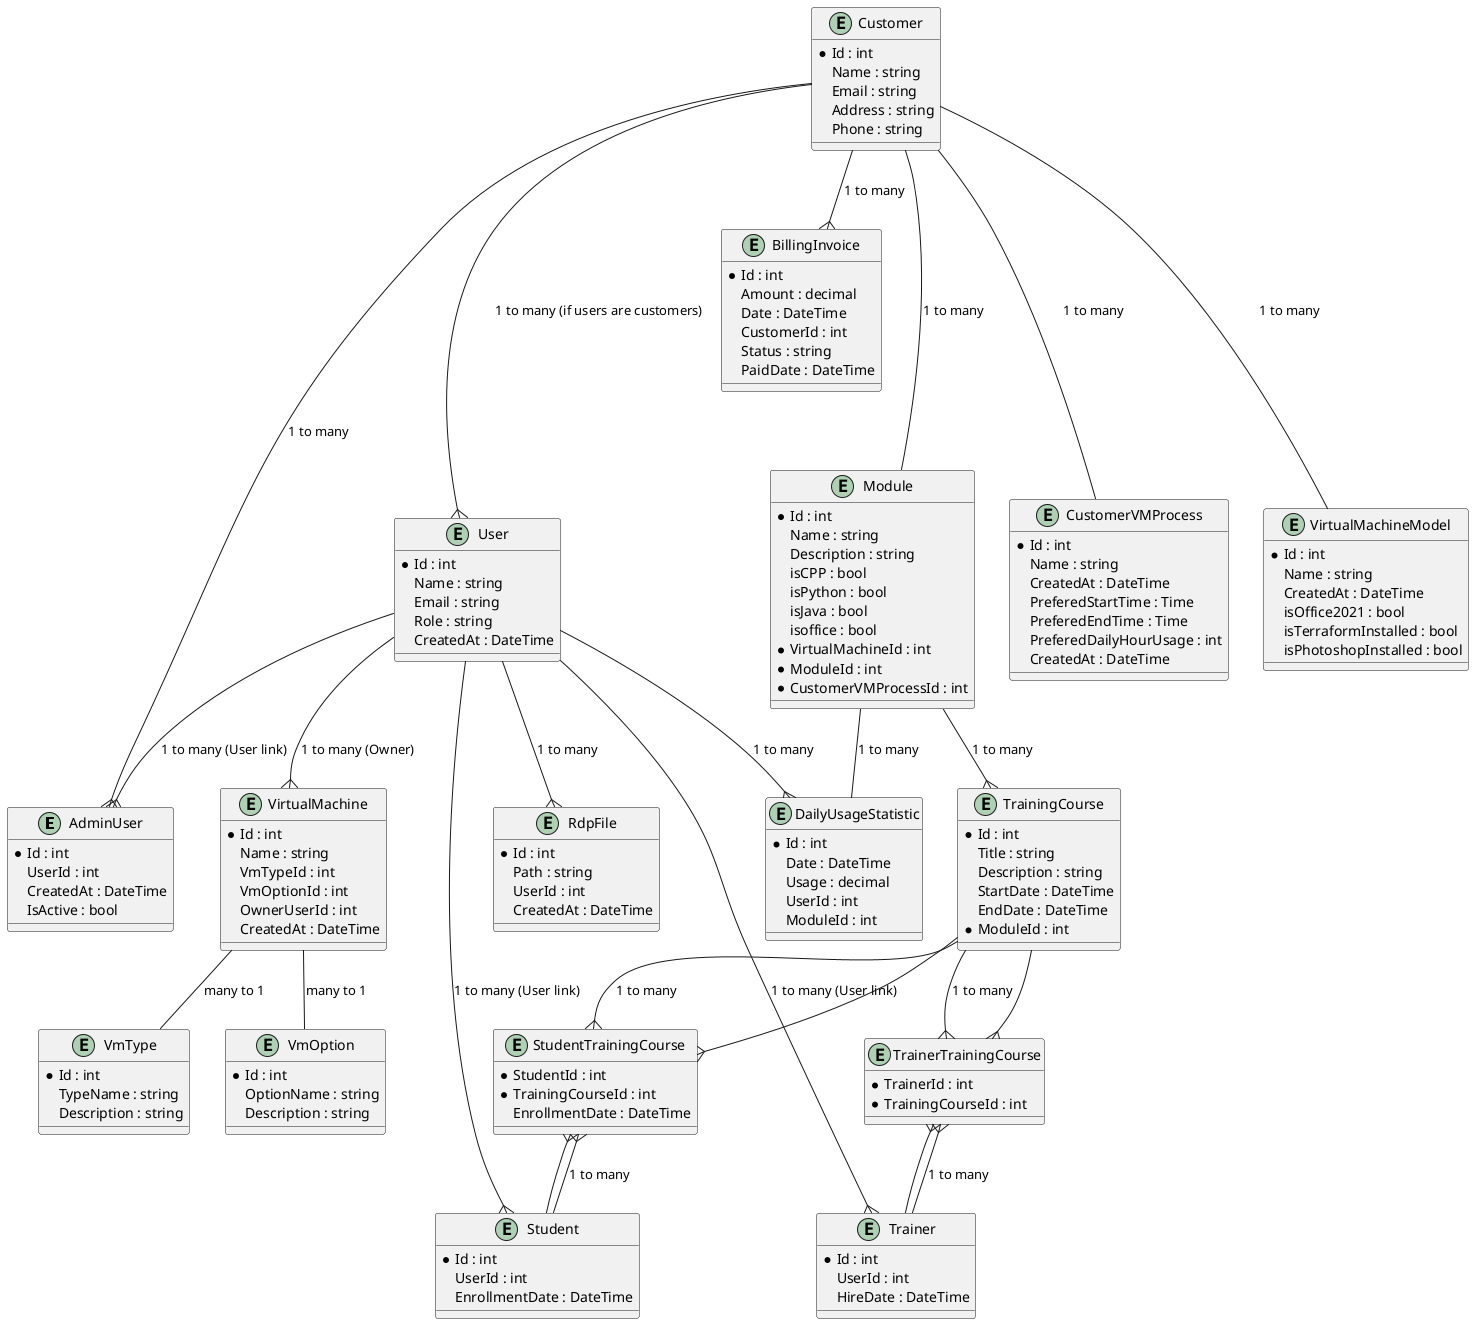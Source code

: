 @startuml TrainingDataModel_Full
' Full database diagram for TrainingDataModel

entity "AdminUser" as AdminUser {
  *Id : int
  UserId : int
  CreatedAt : DateTime
  IsActive : bool
}

entity "BillingInvoice" as BillingInvoice {
  *Id : int
  Amount : decimal
  Date : DateTime
  CustomerId : int
  Status : string
  PaidDate : DateTime
}

entity "Customer" as Customer {
  *Id : int
  Name : string
  Email : string
  Address : string
  Phone : string
}

entity "DailyUsageStatistic" as DailyUsageStatistic {
  *Id : int
  Date : DateTime
  Usage : decimal
  UserId : int
  ModuleId : int
}

entity "Module" as Module {
  *Id : int
  Name : string
  Description : string
  isCPP : bool
  isPython : bool
  isJava : bool
  isoffice : bool
  *VirtualMachineId : int
  *ModuleId : int
  *CustomerVMProcessId : int
}

entity "RdpFile" as RdpFile {
  *Id : int
  Path : string
  UserId : int
  CreatedAt : DateTime
}

entity "Student" as Student {
  *Id : int
  UserId : int
  EnrollmentDate : DateTime
}

entity "Trainer" as Trainer {
  *Id : int
  UserId : int
  HireDate : DateTime
}

entity "TrainerTrainingCourse" as TrainerTrainingCourse {
  *TrainerId : int
  *TrainingCourseId : int
}

entity "TrainingCourse" as TrainingCourse {
  *Id : int
  Title : string
  Description : string
  StartDate : DateTime
  EndDate : DateTime
  *ModuleId : int
  
}

entity "StudentTrainingCourse" as StudentTrainingCourse {
  *StudentId : int
  *TrainingCourseId : int
  EnrollmentDate : DateTime
}

entity "User" as User {
  *Id : int
  Name : string
  Email : string
  Role : string
  CreatedAt : DateTime
}

entity "VirtualMachine" as VirtualMachine {
  *Id : int
  Name : string
  VmTypeId : int
  VmOptionId : int
  OwnerUserId : int
  CreatedAt : DateTime
}

entity "CustomerVMProcess" as CustomerVMProcess {
  *Id : int
  Name : string
  CreatedAt : DateTime
  PreferedStartTime : Time
  PreferedEndTime : Time
  PreferedDailyHourUsage : int
  CreatedAt : DateTime
}


entity "VirtualMachineModel" as VirtualMachineModel {
  *Id : int
  Name : string
  CreatedAt : DateTime
  isOffice2021 : bool
  isTerraformInstalled : bool
  isPhotoshopInstalled : bool
}

entity "VmOption" as VmOption {
  *Id : int
  OptionName : string
  Description : string
}

entity "VmType" as VmType {
  *Id : int
  TypeName : string
  Description : string
}

'"Relationships"
Customer --{ BillingInvoice : "1 to many"
Customer --{ AdminUser : "1 to many"
Customer --{ User : "1 to many (if users are customers)"
User --{ DailyUsageStatistic : "1 to many"
User --{ RdpFile : "1 to many"
User --{ VirtualMachine : "1 to many (Owner)"
User --{ AdminUser : "1 to many (User link)"
User --{ Student : "1 to many (User link)"
User --{ Trainer : "1 to many (User link)"
VirtualMachine -- VmType : "many to 1"
VirtualMachine -- VmOption : "many to 1"
Customer --- VirtualMachineModel : "1 to many"
Customer --- Module : "1 to many"
Customer --- CustomerVMProcess : "1 to many"
Student --{ StudentTrainingCourse : "1 to many"
TrainingCourse --{ StudentTrainingCourse : "1 to many"
StudentTrainingCourse }-- Student
StudentTrainingCourse }-- TrainingCourse
Trainer --{ TrainerTrainingCourse : "1 to many"
TrainingCourse --{ TrainerTrainingCourse : "1 to many"
TrainerTrainingCourse }-- Trainer
TrainerTrainingCourse }-- TrainingCourse
Module -- DailyUsageStatistic : "1 to many"
Module --{ TrainingCourse : "1 to many"
@enduml
